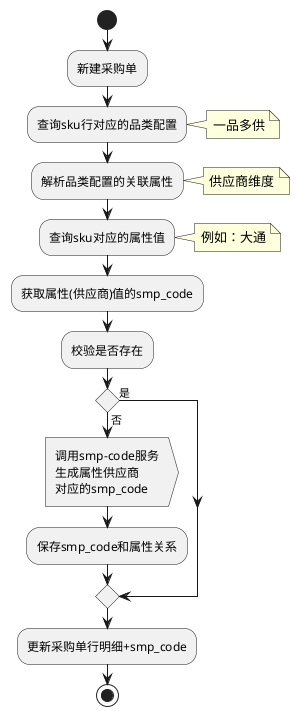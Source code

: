 @startuml
'https://plantuml.com/activity-diagram-beta

start
:新建采购单;
:查询sku行对应的品类配置;
note right
一品多供
end note
:解析品类配置的关联属性;
note right
供应商维度
end note
:查询sku对应的属性值;
note right
例如：大通
end note
:获取属性(供应商)值的smp_code;
:校验是否存在;
if()then(是)
else(否)
:调用smp-code服务
生成属性供应商
对应的smp_code>
:保存smp_code和属性关系;
endif
:更新采购单行明细+smp_code;
stop

@enduml
